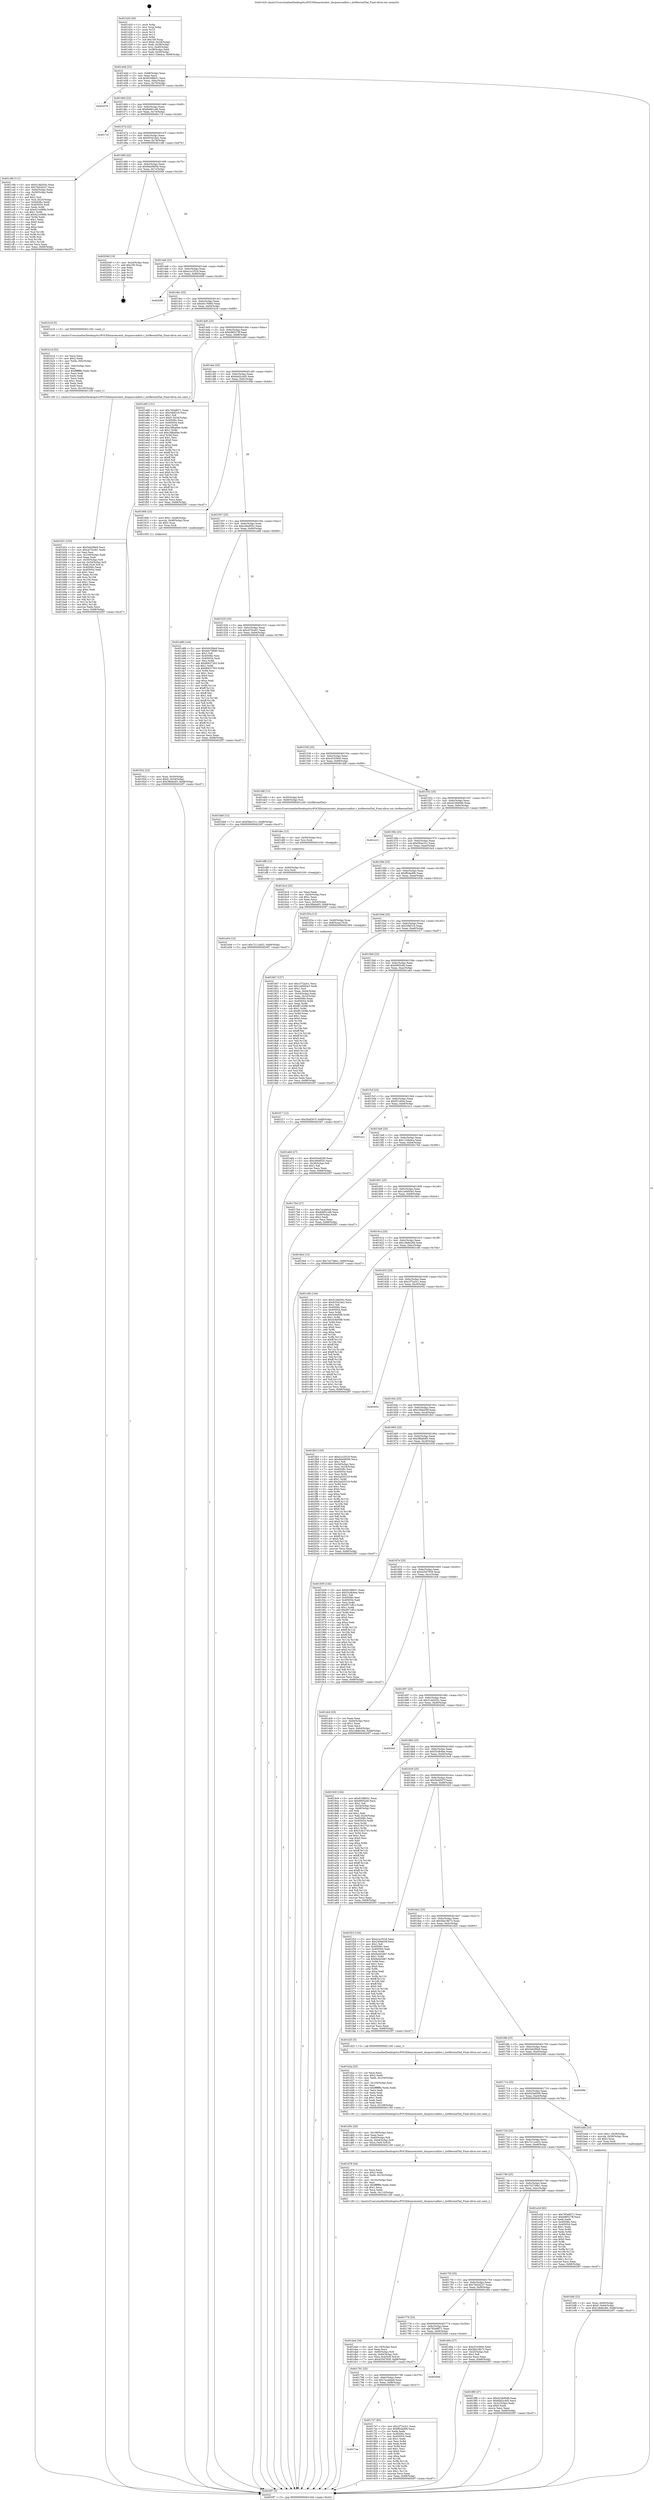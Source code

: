 digraph "0x401420" {
  label = "0x401420 (/mnt/c/Users/mathe/Desktop/tcc/POCII/binaries/extr_disquesrcadlist.c_listRewindTail_Final-ollvm.out::main(0))"
  labelloc = "t"
  node[shape=record]

  Entry [label="",width=0.3,height=0.3,shape=circle,fillcolor=black,style=filled]
  "0x40144d" [label="{
     0x40144d [23]\l
     | [instrs]\l
     &nbsp;&nbsp;0x40144d \<+3\>: mov -0x68(%rbp),%eax\l
     &nbsp;&nbsp;0x401450 \<+2\>: mov %eax,%ecx\l
     &nbsp;&nbsp;0x401452 \<+6\>: sub $0x8108fe51,%ecx\l
     &nbsp;&nbsp;0x401458 \<+3\>: mov %eax,-0x6c(%rbp)\l
     &nbsp;&nbsp;0x40145b \<+3\>: mov %ecx,-0x70(%rbp)\l
     &nbsp;&nbsp;0x40145e \<+6\>: je 0000000000402078 \<main+0xc58\>\l
  }"]
  "0x402078" [label="{
     0x402078\l
  }", style=dashed]
  "0x401464" [label="{
     0x401464 [22]\l
     | [instrs]\l
     &nbsp;&nbsp;0x401464 \<+5\>: jmp 0000000000401469 \<main+0x49\>\l
     &nbsp;&nbsp;0x401469 \<+3\>: mov -0x6c(%rbp),%eax\l
     &nbsp;&nbsp;0x40146c \<+5\>: sub $0x8dd91cd6,%eax\l
     &nbsp;&nbsp;0x401471 \<+3\>: mov %eax,-0x74(%rbp)\l
     &nbsp;&nbsp;0x401474 \<+6\>: je 00000000004017cf \<main+0x3af\>\l
  }"]
  Exit [label="",width=0.3,height=0.3,shape=circle,fillcolor=black,style=filled,peripheries=2]
  "0x4017cf" [label="{
     0x4017cf\l
  }", style=dashed]
  "0x40147a" [label="{
     0x40147a [22]\l
     | [instrs]\l
     &nbsp;&nbsp;0x40147a \<+5\>: jmp 000000000040147f \<main+0x5f\>\l
     &nbsp;&nbsp;0x40147f \<+3\>: mov -0x6c(%rbp),%eax\l
     &nbsp;&nbsp;0x401482 \<+5\>: sub $0x933416e2,%eax\l
     &nbsp;&nbsp;0x401487 \<+3\>: mov %eax,-0x78(%rbp)\l
     &nbsp;&nbsp;0x40148a \<+6\>: je 0000000000401c9b \<main+0x87b\>\l
  }"]
  "0x401e04" [label="{
     0x401e04 [12]\l
     | [instrs]\l
     &nbsp;&nbsp;0x401e04 \<+7\>: movl $0x7211a452,-0x68(%rbp)\l
     &nbsp;&nbsp;0x401e0b \<+5\>: jmp 00000000004020f7 \<main+0xcd7\>\l
  }"]
  "0x401c9b" [label="{
     0x401c9b [111]\l
     | [instrs]\l
     &nbsp;&nbsp;0x401c9b \<+5\>: mov $0x51dd205c,%eax\l
     &nbsp;&nbsp;0x401ca0 \<+5\>: mov $0x76d2d227,%ecx\l
     &nbsp;&nbsp;0x401ca5 \<+3\>: mov -0x64(%rbp),%edx\l
     &nbsp;&nbsp;0x401ca8 \<+3\>: cmp -0x58(%rbp),%edx\l
     &nbsp;&nbsp;0x401cab \<+4\>: setl %sil\l
     &nbsp;&nbsp;0x401caf \<+4\>: and $0x1,%sil\l
     &nbsp;&nbsp;0x401cb3 \<+4\>: mov %sil,-0x25(%rbp)\l
     &nbsp;&nbsp;0x401cb7 \<+7\>: mov 0x40506c,%edx\l
     &nbsp;&nbsp;0x401cbe \<+7\>: mov 0x405054,%edi\l
     &nbsp;&nbsp;0x401cc5 \<+3\>: mov %edx,%r8d\l
     &nbsp;&nbsp;0x401cc8 \<+7\>: sub $0x421e089b,%r8d\l
     &nbsp;&nbsp;0x401ccf \<+4\>: sub $0x1,%r8d\l
     &nbsp;&nbsp;0x401cd3 \<+7\>: add $0x421e089b,%r8d\l
     &nbsp;&nbsp;0x401cda \<+4\>: imul %r8d,%edx\l
     &nbsp;&nbsp;0x401cde \<+3\>: and $0x1,%edx\l
     &nbsp;&nbsp;0x401ce1 \<+3\>: cmp $0x0,%edx\l
     &nbsp;&nbsp;0x401ce4 \<+4\>: sete %sil\l
     &nbsp;&nbsp;0x401ce8 \<+3\>: cmp $0xa,%edi\l
     &nbsp;&nbsp;0x401ceb \<+4\>: setl %r9b\l
     &nbsp;&nbsp;0x401cef \<+3\>: mov %sil,%r10b\l
     &nbsp;&nbsp;0x401cf2 \<+3\>: and %r9b,%r10b\l
     &nbsp;&nbsp;0x401cf5 \<+3\>: xor %r9b,%sil\l
     &nbsp;&nbsp;0x401cf8 \<+3\>: or %sil,%r10b\l
     &nbsp;&nbsp;0x401cfb \<+4\>: test $0x1,%r10b\l
     &nbsp;&nbsp;0x401cff \<+3\>: cmovne %ecx,%eax\l
     &nbsp;&nbsp;0x401d02 \<+3\>: mov %eax,-0x68(%rbp)\l
     &nbsp;&nbsp;0x401d05 \<+5\>: jmp 00000000004020f7 \<main+0xcd7\>\l
  }"]
  "0x401490" [label="{
     0x401490 [22]\l
     | [instrs]\l
     &nbsp;&nbsp;0x401490 \<+5\>: jmp 0000000000401495 \<main+0x75\>\l
     &nbsp;&nbsp;0x401495 \<+3\>: mov -0x6c(%rbp),%eax\l
     &nbsp;&nbsp;0x401498 \<+5\>: sub $0x9da08056,%eax\l
     &nbsp;&nbsp;0x40149d \<+3\>: mov %eax,-0x7c(%rbp)\l
     &nbsp;&nbsp;0x4014a0 \<+6\>: je 0000000000402049 \<main+0xc29\>\l
  }"]
  "0x401df8" [label="{
     0x401df8 [12]\l
     | [instrs]\l
     &nbsp;&nbsp;0x401df8 \<+4\>: mov -0x60(%rbp),%rsi\l
     &nbsp;&nbsp;0x401dfc \<+3\>: mov %rsi,%rdi\l
     &nbsp;&nbsp;0x401dff \<+5\>: call 0000000000401030 \<free@plt\>\l
     | [calls]\l
     &nbsp;&nbsp;0x401030 \{1\} (unknown)\l
  }"]
  "0x402049" [label="{
     0x402049 [19]\l
     | [instrs]\l
     &nbsp;&nbsp;0x402049 \<+3\>: mov -0x24(%rbp),%eax\l
     &nbsp;&nbsp;0x40204c \<+7\>: add $0x100,%rsp\l
     &nbsp;&nbsp;0x402053 \<+1\>: pop %rbx\l
     &nbsp;&nbsp;0x402054 \<+2\>: pop %r12\l
     &nbsp;&nbsp;0x402056 \<+2\>: pop %r14\l
     &nbsp;&nbsp;0x402058 \<+2\>: pop %r15\l
     &nbsp;&nbsp;0x40205a \<+1\>: pop %rbp\l
     &nbsp;&nbsp;0x40205b \<+1\>: ret\l
  }"]
  "0x4014a6" [label="{
     0x4014a6 [22]\l
     | [instrs]\l
     &nbsp;&nbsp;0x4014a6 \<+5\>: jmp 00000000004014ab \<main+0x8b\>\l
     &nbsp;&nbsp;0x4014ab \<+3\>: mov -0x6c(%rbp),%eax\l
     &nbsp;&nbsp;0x4014ae \<+5\>: sub $0xa1a1f318,%eax\l
     &nbsp;&nbsp;0x4014b3 \<+3\>: mov %eax,-0x80(%rbp)\l
     &nbsp;&nbsp;0x4014b6 \<+6\>: je 00000000004020f0 \<main+0xcd0\>\l
  }"]
  "0x401dec" [label="{
     0x401dec [12]\l
     | [instrs]\l
     &nbsp;&nbsp;0x401dec \<+4\>: mov -0x50(%rbp),%rsi\l
     &nbsp;&nbsp;0x401df0 \<+3\>: mov %rsi,%rdi\l
     &nbsp;&nbsp;0x401df3 \<+5\>: call 0000000000401030 \<free@plt\>\l
     | [calls]\l
     &nbsp;&nbsp;0x401030 \{1\} (unknown)\l
  }"]
  "0x4020f0" [label="{
     0x4020f0\l
  }", style=dashed]
  "0x4014bc" [label="{
     0x4014bc [25]\l
     | [instrs]\l
     &nbsp;&nbsp;0x4014bc \<+5\>: jmp 00000000004014c1 \<main+0xa1\>\l
     &nbsp;&nbsp;0x4014c1 \<+3\>: mov -0x6c(%rbp),%eax\l
     &nbsp;&nbsp;0x4014c4 \<+5\>: sub $0xb0c76860,%eax\l
     &nbsp;&nbsp;0x4014c9 \<+6\>: mov %eax,-0x84(%rbp)\l
     &nbsp;&nbsp;0x4014cf \<+6\>: je 0000000000401b18 \<main+0x6f8\>\l
  }"]
  "0x401da4" [label="{
     0x401da4 [34]\l
     | [instrs]\l
     &nbsp;&nbsp;0x401da4 \<+6\>: mov -0x110(%rbp),%ecx\l
     &nbsp;&nbsp;0x401daa \<+3\>: imul %eax,%ecx\l
     &nbsp;&nbsp;0x401dad \<+4\>: mov -0x60(%rbp),%r8\l
     &nbsp;&nbsp;0x401db1 \<+4\>: movslq -0x64(%rbp),%r9\l
     &nbsp;&nbsp;0x401db5 \<+5\>: mov %ecx,0x4(%r8,%r9,8)\l
     &nbsp;&nbsp;0x401dba \<+7\>: movl $0x42047839,-0x68(%rbp)\l
     &nbsp;&nbsp;0x401dc1 \<+5\>: jmp 00000000004020f7 \<main+0xcd7\>\l
  }"]
  "0x401b18" [label="{
     0x401b18 [5]\l
     | [instrs]\l
     &nbsp;&nbsp;0x401b18 \<+5\>: call 0000000000401160 \<next_i\>\l
     | [calls]\l
     &nbsp;&nbsp;0x401160 \{1\} (/mnt/c/Users/mathe/Desktop/tcc/POCII/binaries/extr_disquesrcadlist.c_listRewindTail_Final-ollvm.out::next_i)\l
  }"]
  "0x4014d5" [label="{
     0x4014d5 [25]\l
     | [instrs]\l
     &nbsp;&nbsp;0x4014d5 \<+5\>: jmp 00000000004014da \<main+0xba\>\l
     &nbsp;&nbsp;0x4014da \<+3\>: mov -0x6c(%rbp),%eax\l
     &nbsp;&nbsp;0x4014dd \<+5\>: sub $0xb98527ff,%eax\l
     &nbsp;&nbsp;0x4014e2 \<+6\>: mov %eax,-0x88(%rbp)\l
     &nbsp;&nbsp;0x4014e8 \<+6\>: je 0000000000401e80 \<main+0xa60\>\l
  }"]
  "0x401d78" [label="{
     0x401d78 [44]\l
     | [instrs]\l
     &nbsp;&nbsp;0x401d78 \<+2\>: xor %ecx,%ecx\l
     &nbsp;&nbsp;0x401d7a \<+5\>: mov $0x2,%edx\l
     &nbsp;&nbsp;0x401d7f \<+6\>: mov %edx,-0x10c(%rbp)\l
     &nbsp;&nbsp;0x401d85 \<+1\>: cltd\l
     &nbsp;&nbsp;0x401d86 \<+6\>: mov -0x10c(%rbp),%esi\l
     &nbsp;&nbsp;0x401d8c \<+2\>: idiv %esi\l
     &nbsp;&nbsp;0x401d8e \<+6\>: imul $0xfffffffe,%edx,%edx\l
     &nbsp;&nbsp;0x401d94 \<+3\>: sub $0x1,%ecx\l
     &nbsp;&nbsp;0x401d97 \<+2\>: sub %ecx,%edx\l
     &nbsp;&nbsp;0x401d99 \<+6\>: mov %edx,-0x110(%rbp)\l
     &nbsp;&nbsp;0x401d9f \<+5\>: call 0000000000401160 \<next_i\>\l
     | [calls]\l
     &nbsp;&nbsp;0x401160 \{1\} (/mnt/c/Users/mathe/Desktop/tcc/POCII/binaries/extr_disquesrcadlist.c_listRewindTail_Final-ollvm.out::next_i)\l
  }"]
  "0x401e80" [label="{
     0x401e80 [151]\l
     | [instrs]\l
     &nbsp;&nbsp;0x401e80 \<+5\>: mov $0x783e8071,%eax\l
     &nbsp;&nbsp;0x401e85 \<+5\>: mov $0x54bf319,%ecx\l
     &nbsp;&nbsp;0x401e8a \<+2\>: mov $0x1,%dl\l
     &nbsp;&nbsp;0x401e8c \<+7\>: movl $0x0,-0x34(%rbp)\l
     &nbsp;&nbsp;0x401e93 \<+7\>: mov 0x40506c,%esi\l
     &nbsp;&nbsp;0x401e9a \<+7\>: mov 0x405054,%edi\l
     &nbsp;&nbsp;0x401ea1 \<+3\>: mov %esi,%r8d\l
     &nbsp;&nbsp;0x401ea4 \<+7\>: add $0xc38ba94e,%r8d\l
     &nbsp;&nbsp;0x401eab \<+4\>: sub $0x1,%r8d\l
     &nbsp;&nbsp;0x401eaf \<+7\>: sub $0xc38ba94e,%r8d\l
     &nbsp;&nbsp;0x401eb6 \<+4\>: imul %r8d,%esi\l
     &nbsp;&nbsp;0x401eba \<+3\>: and $0x1,%esi\l
     &nbsp;&nbsp;0x401ebd \<+3\>: cmp $0x0,%esi\l
     &nbsp;&nbsp;0x401ec0 \<+4\>: sete %r9b\l
     &nbsp;&nbsp;0x401ec4 \<+3\>: cmp $0xa,%edi\l
     &nbsp;&nbsp;0x401ec7 \<+4\>: setl %r10b\l
     &nbsp;&nbsp;0x401ecb \<+3\>: mov %r9b,%r11b\l
     &nbsp;&nbsp;0x401ece \<+4\>: xor $0xff,%r11b\l
     &nbsp;&nbsp;0x401ed2 \<+3\>: mov %r10b,%bl\l
     &nbsp;&nbsp;0x401ed5 \<+3\>: xor $0xff,%bl\l
     &nbsp;&nbsp;0x401ed8 \<+3\>: xor $0x0,%dl\l
     &nbsp;&nbsp;0x401edb \<+3\>: mov %r11b,%r14b\l
     &nbsp;&nbsp;0x401ede \<+4\>: and $0x0,%r14b\l
     &nbsp;&nbsp;0x401ee2 \<+3\>: and %dl,%r9b\l
     &nbsp;&nbsp;0x401ee5 \<+3\>: mov %bl,%r15b\l
     &nbsp;&nbsp;0x401ee8 \<+4\>: and $0x0,%r15b\l
     &nbsp;&nbsp;0x401eec \<+3\>: and %dl,%r10b\l
     &nbsp;&nbsp;0x401eef \<+3\>: or %r9b,%r14b\l
     &nbsp;&nbsp;0x401ef2 \<+3\>: or %r10b,%r15b\l
     &nbsp;&nbsp;0x401ef5 \<+3\>: xor %r15b,%r14b\l
     &nbsp;&nbsp;0x401ef8 \<+3\>: or %bl,%r11b\l
     &nbsp;&nbsp;0x401efb \<+4\>: xor $0xff,%r11b\l
     &nbsp;&nbsp;0x401eff \<+3\>: or $0x0,%dl\l
     &nbsp;&nbsp;0x401f02 \<+3\>: and %dl,%r11b\l
     &nbsp;&nbsp;0x401f05 \<+3\>: or %r11b,%r14b\l
     &nbsp;&nbsp;0x401f08 \<+4\>: test $0x1,%r14b\l
     &nbsp;&nbsp;0x401f0c \<+3\>: cmovne %ecx,%eax\l
     &nbsp;&nbsp;0x401f0f \<+3\>: mov %eax,-0x68(%rbp)\l
     &nbsp;&nbsp;0x401f12 \<+5\>: jmp 00000000004020f7 \<main+0xcd7\>\l
  }"]
  "0x4014ee" [label="{
     0x4014ee [25]\l
     | [instrs]\l
     &nbsp;&nbsp;0x4014ee \<+5\>: jmp 00000000004014f3 \<main+0xd3\>\l
     &nbsp;&nbsp;0x4014f3 \<+3\>: mov -0x6c(%rbp),%eax\l
     &nbsp;&nbsp;0x4014f6 \<+5\>: sub $0xbbd2c4d5,%eax\l
     &nbsp;&nbsp;0x4014fb \<+6\>: mov %eax,-0x8c(%rbp)\l
     &nbsp;&nbsp;0x401501 \<+6\>: je 000000000040190b \<main+0x4eb\>\l
  }"]
  "0x401d5e" [label="{
     0x401d5e [26]\l
     | [instrs]\l
     &nbsp;&nbsp;0x401d5e \<+6\>: mov -0x108(%rbp),%ecx\l
     &nbsp;&nbsp;0x401d64 \<+3\>: imul %eax,%ecx\l
     &nbsp;&nbsp;0x401d67 \<+4\>: mov -0x60(%rbp),%r8\l
     &nbsp;&nbsp;0x401d6b \<+4\>: movslq -0x64(%rbp),%r9\l
     &nbsp;&nbsp;0x401d6f \<+4\>: mov %ecx,(%r8,%r9,8)\l
     &nbsp;&nbsp;0x401d73 \<+5\>: call 0000000000401160 \<next_i\>\l
     | [calls]\l
     &nbsp;&nbsp;0x401160 \{1\} (/mnt/c/Users/mathe/Desktop/tcc/POCII/binaries/extr_disquesrcadlist.c_listRewindTail_Final-ollvm.out::next_i)\l
  }"]
  "0x40190b" [label="{
     0x40190b [23]\l
     | [instrs]\l
     &nbsp;&nbsp;0x40190b \<+7\>: movl $0x1,-0x48(%rbp)\l
     &nbsp;&nbsp;0x401912 \<+4\>: movslq -0x48(%rbp),%rax\l
     &nbsp;&nbsp;0x401916 \<+4\>: shl $0x2,%rax\l
     &nbsp;&nbsp;0x40191a \<+3\>: mov %rax,%rdi\l
     &nbsp;&nbsp;0x40191d \<+5\>: call 0000000000401050 \<malloc@plt\>\l
     | [calls]\l
     &nbsp;&nbsp;0x401050 \{1\} (unknown)\l
  }"]
  "0x401507" [label="{
     0x401507 [25]\l
     | [instrs]\l
     &nbsp;&nbsp;0x401507 \<+5\>: jmp 000000000040150c \<main+0xec\>\l
     &nbsp;&nbsp;0x40150c \<+3\>: mov -0x6c(%rbp),%eax\l
     &nbsp;&nbsp;0x40150f \<+5\>: sub $0xc46e855c,%eax\l
     &nbsp;&nbsp;0x401514 \<+6\>: mov %eax,-0x90(%rbp)\l
     &nbsp;&nbsp;0x40151a \<+6\>: je 0000000000401a88 \<main+0x668\>\l
  }"]
  "0x401d2a" [label="{
     0x401d2a [52]\l
     | [instrs]\l
     &nbsp;&nbsp;0x401d2a \<+2\>: xor %ecx,%ecx\l
     &nbsp;&nbsp;0x401d2c \<+5\>: mov $0x2,%edx\l
     &nbsp;&nbsp;0x401d31 \<+6\>: mov %edx,-0x104(%rbp)\l
     &nbsp;&nbsp;0x401d37 \<+1\>: cltd\l
     &nbsp;&nbsp;0x401d38 \<+6\>: mov -0x104(%rbp),%esi\l
     &nbsp;&nbsp;0x401d3e \<+2\>: idiv %esi\l
     &nbsp;&nbsp;0x401d40 \<+6\>: imul $0xfffffffe,%edx,%edx\l
     &nbsp;&nbsp;0x401d46 \<+2\>: mov %ecx,%edi\l
     &nbsp;&nbsp;0x401d48 \<+2\>: sub %edx,%edi\l
     &nbsp;&nbsp;0x401d4a \<+2\>: mov %ecx,%edx\l
     &nbsp;&nbsp;0x401d4c \<+3\>: sub $0x1,%edx\l
     &nbsp;&nbsp;0x401d4f \<+2\>: add %edx,%edi\l
     &nbsp;&nbsp;0x401d51 \<+2\>: sub %edi,%ecx\l
     &nbsp;&nbsp;0x401d53 \<+6\>: mov %ecx,-0x108(%rbp)\l
     &nbsp;&nbsp;0x401d59 \<+5\>: call 0000000000401160 \<next_i\>\l
     | [calls]\l
     &nbsp;&nbsp;0x401160 \{1\} (/mnt/c/Users/mathe/Desktop/tcc/POCII/binaries/extr_disquesrcadlist.c_listRewindTail_Final-ollvm.out::next_i)\l
  }"]
  "0x401a88" [label="{
     0x401a88 [144]\l
     | [instrs]\l
     &nbsp;&nbsp;0x401a88 \<+5\>: mov $0x5d43fde9,%eax\l
     &nbsp;&nbsp;0x401a8d \<+5\>: mov $0xb0c76860,%ecx\l
     &nbsp;&nbsp;0x401a92 \<+2\>: mov $0x1,%dl\l
     &nbsp;&nbsp;0x401a94 \<+7\>: mov 0x40506c,%esi\l
     &nbsp;&nbsp;0x401a9b \<+7\>: mov 0x405054,%edi\l
     &nbsp;&nbsp;0x401aa2 \<+3\>: mov %esi,%r8d\l
     &nbsp;&nbsp;0x401aa5 \<+7\>: add $0x80637363,%r8d\l
     &nbsp;&nbsp;0x401aac \<+4\>: sub $0x1,%r8d\l
     &nbsp;&nbsp;0x401ab0 \<+7\>: sub $0x80637363,%r8d\l
     &nbsp;&nbsp;0x401ab7 \<+4\>: imul %r8d,%esi\l
     &nbsp;&nbsp;0x401abb \<+3\>: and $0x1,%esi\l
     &nbsp;&nbsp;0x401abe \<+3\>: cmp $0x0,%esi\l
     &nbsp;&nbsp;0x401ac1 \<+4\>: sete %r9b\l
     &nbsp;&nbsp;0x401ac5 \<+3\>: cmp $0xa,%edi\l
     &nbsp;&nbsp;0x401ac8 \<+4\>: setl %r10b\l
     &nbsp;&nbsp;0x401acc \<+3\>: mov %r9b,%r11b\l
     &nbsp;&nbsp;0x401acf \<+4\>: xor $0xff,%r11b\l
     &nbsp;&nbsp;0x401ad3 \<+3\>: mov %r10b,%bl\l
     &nbsp;&nbsp;0x401ad6 \<+3\>: xor $0xff,%bl\l
     &nbsp;&nbsp;0x401ad9 \<+3\>: xor $0x1,%dl\l
     &nbsp;&nbsp;0x401adc \<+3\>: mov %r11b,%r14b\l
     &nbsp;&nbsp;0x401adf \<+4\>: and $0xff,%r14b\l
     &nbsp;&nbsp;0x401ae3 \<+3\>: and %dl,%r9b\l
     &nbsp;&nbsp;0x401ae6 \<+3\>: mov %bl,%r15b\l
     &nbsp;&nbsp;0x401ae9 \<+4\>: and $0xff,%r15b\l
     &nbsp;&nbsp;0x401aed \<+3\>: and %dl,%r10b\l
     &nbsp;&nbsp;0x401af0 \<+3\>: or %r9b,%r14b\l
     &nbsp;&nbsp;0x401af3 \<+3\>: or %r10b,%r15b\l
     &nbsp;&nbsp;0x401af6 \<+3\>: xor %r15b,%r14b\l
     &nbsp;&nbsp;0x401af9 \<+3\>: or %bl,%r11b\l
     &nbsp;&nbsp;0x401afc \<+4\>: xor $0xff,%r11b\l
     &nbsp;&nbsp;0x401b00 \<+3\>: or $0x1,%dl\l
     &nbsp;&nbsp;0x401b03 \<+3\>: and %dl,%r11b\l
     &nbsp;&nbsp;0x401b06 \<+3\>: or %r11b,%r14b\l
     &nbsp;&nbsp;0x401b09 \<+4\>: test $0x1,%r14b\l
     &nbsp;&nbsp;0x401b0d \<+3\>: cmovne %ecx,%eax\l
     &nbsp;&nbsp;0x401b10 \<+3\>: mov %eax,-0x68(%rbp)\l
     &nbsp;&nbsp;0x401b13 \<+5\>: jmp 00000000004020f7 \<main+0xcd7\>\l
  }"]
  "0x401520" [label="{
     0x401520 [25]\l
     | [instrs]\l
     &nbsp;&nbsp;0x401520 \<+5\>: jmp 0000000000401525 \<main+0x105\>\l
     &nbsp;&nbsp;0x401525 \<+3\>: mov -0x6c(%rbp),%eax\l
     &nbsp;&nbsp;0x401528 \<+5\>: sub $0xcb70ce61,%eax\l
     &nbsp;&nbsp;0x40152d \<+6\>: mov %eax,-0x94(%rbp)\l
     &nbsp;&nbsp;0x401533 \<+6\>: je 0000000000401bb8 \<main+0x798\>\l
  }"]
  "0x401bf4" [label="{
     0x401bf4 [23]\l
     | [instrs]\l
     &nbsp;&nbsp;0x401bf4 \<+4\>: mov %rax,-0x60(%rbp)\l
     &nbsp;&nbsp;0x401bf8 \<+7\>: movl $0x0,-0x64(%rbp)\l
     &nbsp;&nbsp;0x401bff \<+7\>: movl $0x1db8e28d,-0x68(%rbp)\l
     &nbsp;&nbsp;0x401c06 \<+5\>: jmp 00000000004020f7 \<main+0xcd7\>\l
  }"]
  "0x401bb8" [label="{
     0x401bb8 [12]\l
     | [instrs]\l
     &nbsp;&nbsp;0x401bb8 \<+7\>: movl $0xf3bec31c,-0x68(%rbp)\l
     &nbsp;&nbsp;0x401bbf \<+5\>: jmp 00000000004020f7 \<main+0xcd7\>\l
  }"]
  "0x401539" [label="{
     0x401539 [25]\l
     | [instrs]\l
     &nbsp;&nbsp;0x401539 \<+5\>: jmp 000000000040153e \<main+0x11e\>\l
     &nbsp;&nbsp;0x40153e \<+3\>: mov -0x6c(%rbp),%eax\l
     &nbsp;&nbsp;0x401541 \<+5\>: sub $0xcf103940,%eax\l
     &nbsp;&nbsp;0x401546 \<+6\>: mov %eax,-0x98(%rbp)\l
     &nbsp;&nbsp;0x40154c \<+6\>: je 0000000000401ddf \<main+0x9bf\>\l
  }"]
  "0x401b51" [label="{
     0x401b51 [103]\l
     | [instrs]\l
     &nbsp;&nbsp;0x401b51 \<+5\>: mov $0x5d43fde9,%ecx\l
     &nbsp;&nbsp;0x401b56 \<+5\>: mov $0xcb70ce61,%edx\l
     &nbsp;&nbsp;0x401b5b \<+2\>: xor %esi,%esi\l
     &nbsp;&nbsp;0x401b5d \<+6\>: mov -0x100(%rbp),%edi\l
     &nbsp;&nbsp;0x401b63 \<+3\>: imul %eax,%edi\l
     &nbsp;&nbsp;0x401b66 \<+4\>: mov -0x50(%rbp),%r8\l
     &nbsp;&nbsp;0x401b6a \<+4\>: movslq -0x54(%rbp),%r9\l
     &nbsp;&nbsp;0x401b6e \<+4\>: mov %edi,(%r8,%r9,4)\l
     &nbsp;&nbsp;0x401b72 \<+7\>: mov 0x40506c,%eax\l
     &nbsp;&nbsp;0x401b79 \<+7\>: mov 0x405054,%edi\l
     &nbsp;&nbsp;0x401b80 \<+3\>: sub $0x1,%esi\l
     &nbsp;&nbsp;0x401b83 \<+3\>: mov %eax,%r10d\l
     &nbsp;&nbsp;0x401b86 \<+3\>: add %esi,%r10d\l
     &nbsp;&nbsp;0x401b89 \<+4\>: imul %r10d,%eax\l
     &nbsp;&nbsp;0x401b8d \<+3\>: and $0x1,%eax\l
     &nbsp;&nbsp;0x401b90 \<+3\>: cmp $0x0,%eax\l
     &nbsp;&nbsp;0x401b93 \<+4\>: sete %r11b\l
     &nbsp;&nbsp;0x401b97 \<+3\>: cmp $0xa,%edi\l
     &nbsp;&nbsp;0x401b9a \<+3\>: setl %bl\l
     &nbsp;&nbsp;0x401b9d \<+3\>: mov %r11b,%r14b\l
     &nbsp;&nbsp;0x401ba0 \<+3\>: and %bl,%r14b\l
     &nbsp;&nbsp;0x401ba3 \<+3\>: xor %bl,%r11b\l
     &nbsp;&nbsp;0x401ba6 \<+3\>: or %r11b,%r14b\l
     &nbsp;&nbsp;0x401ba9 \<+4\>: test $0x1,%r14b\l
     &nbsp;&nbsp;0x401bad \<+3\>: cmovne %edx,%ecx\l
     &nbsp;&nbsp;0x401bb0 \<+3\>: mov %ecx,-0x68(%rbp)\l
     &nbsp;&nbsp;0x401bb3 \<+5\>: jmp 00000000004020f7 \<main+0xcd7\>\l
  }"]
  "0x401ddf" [label="{
     0x401ddf [13]\l
     | [instrs]\l
     &nbsp;&nbsp;0x401ddf \<+4\>: mov -0x50(%rbp),%rdi\l
     &nbsp;&nbsp;0x401de3 \<+4\>: mov -0x60(%rbp),%rsi\l
     &nbsp;&nbsp;0x401de7 \<+5\>: call 0000000000401240 \<listRewindTail\>\l
     | [calls]\l
     &nbsp;&nbsp;0x401240 \{1\} (/mnt/c/Users/mathe/Desktop/tcc/POCII/binaries/extr_disquesrcadlist.c_listRewindTail_Final-ollvm.out::listRewindTail)\l
  }"]
  "0x401552" [label="{
     0x401552 [25]\l
     | [instrs]\l
     &nbsp;&nbsp;0x401552 \<+5\>: jmp 0000000000401557 \<main+0x137\>\l
     &nbsp;&nbsp;0x401557 \<+3\>: mov -0x6c(%rbp),%eax\l
     &nbsp;&nbsp;0x40155a \<+5\>: sub $0xd226d0d9,%eax\l
     &nbsp;&nbsp;0x40155f \<+6\>: mov %eax,-0x9c(%rbp)\l
     &nbsp;&nbsp;0x401565 \<+6\>: je 0000000000401e10 \<main+0x9f0\>\l
  }"]
  "0x401b1d" [label="{
     0x401b1d [52]\l
     | [instrs]\l
     &nbsp;&nbsp;0x401b1d \<+2\>: xor %ecx,%ecx\l
     &nbsp;&nbsp;0x401b1f \<+5\>: mov $0x2,%edx\l
     &nbsp;&nbsp;0x401b24 \<+6\>: mov %edx,-0xfc(%rbp)\l
     &nbsp;&nbsp;0x401b2a \<+1\>: cltd\l
     &nbsp;&nbsp;0x401b2b \<+6\>: mov -0xfc(%rbp),%esi\l
     &nbsp;&nbsp;0x401b31 \<+2\>: idiv %esi\l
     &nbsp;&nbsp;0x401b33 \<+6\>: imul $0xfffffffe,%edx,%edx\l
     &nbsp;&nbsp;0x401b39 \<+2\>: mov %ecx,%edi\l
     &nbsp;&nbsp;0x401b3b \<+2\>: sub %edx,%edi\l
     &nbsp;&nbsp;0x401b3d \<+2\>: mov %ecx,%edx\l
     &nbsp;&nbsp;0x401b3f \<+3\>: sub $0x1,%edx\l
     &nbsp;&nbsp;0x401b42 \<+2\>: add %edx,%edi\l
     &nbsp;&nbsp;0x401b44 \<+2\>: sub %edi,%ecx\l
     &nbsp;&nbsp;0x401b46 \<+6\>: mov %ecx,-0x100(%rbp)\l
     &nbsp;&nbsp;0x401b4c \<+5\>: call 0000000000401160 \<next_i\>\l
     | [calls]\l
     &nbsp;&nbsp;0x401160 \{1\} (/mnt/c/Users/mathe/Desktop/tcc/POCII/binaries/extr_disquesrcadlist.c_listRewindTail_Final-ollvm.out::next_i)\l
  }"]
  "0x401e10" [label="{
     0x401e10\l
  }", style=dashed]
  "0x40156b" [label="{
     0x40156b [25]\l
     | [instrs]\l
     &nbsp;&nbsp;0x40156b \<+5\>: jmp 0000000000401570 \<main+0x150\>\l
     &nbsp;&nbsp;0x401570 \<+3\>: mov -0x6c(%rbp),%eax\l
     &nbsp;&nbsp;0x401573 \<+5\>: sub $0xf3bec31c,%eax\l
     &nbsp;&nbsp;0x401578 \<+6\>: mov %eax,-0xa0(%rbp)\l
     &nbsp;&nbsp;0x40157e \<+6\>: je 0000000000401bc4 \<main+0x7a4\>\l
  }"]
  "0x401922" [label="{
     0x401922 [23]\l
     | [instrs]\l
     &nbsp;&nbsp;0x401922 \<+4\>: mov %rax,-0x50(%rbp)\l
     &nbsp;&nbsp;0x401926 \<+7\>: movl $0x0,-0x54(%rbp)\l
     &nbsp;&nbsp;0x40192d \<+7\>: movl $0x3fbbbdf3,-0x68(%rbp)\l
     &nbsp;&nbsp;0x401934 \<+5\>: jmp 00000000004020f7 \<main+0xcd7\>\l
  }"]
  "0x401bc4" [label="{
     0x401bc4 [25]\l
     | [instrs]\l
     &nbsp;&nbsp;0x401bc4 \<+2\>: xor %eax,%eax\l
     &nbsp;&nbsp;0x401bc6 \<+3\>: mov -0x54(%rbp),%ecx\l
     &nbsp;&nbsp;0x401bc9 \<+3\>: sub $0x1,%eax\l
     &nbsp;&nbsp;0x401bcc \<+2\>: sub %eax,%ecx\l
     &nbsp;&nbsp;0x401bce \<+3\>: mov %ecx,-0x54(%rbp)\l
     &nbsp;&nbsp;0x401bd1 \<+7\>: movl $0x3fbbbdf3,-0x68(%rbp)\l
     &nbsp;&nbsp;0x401bd8 \<+5\>: jmp 00000000004020f7 \<main+0xcd7\>\l
  }"]
  "0x401584" [label="{
     0x401584 [25]\l
     | [instrs]\l
     &nbsp;&nbsp;0x401584 \<+5\>: jmp 0000000000401589 \<main+0x169\>\l
     &nbsp;&nbsp;0x401589 \<+3\>: mov -0x6c(%rbp),%eax\l
     &nbsp;&nbsp;0x40158c \<+5\>: sub $0xff2dad06,%eax\l
     &nbsp;&nbsp;0x401591 \<+6\>: mov %eax,-0xa4(%rbp)\l
     &nbsp;&nbsp;0x401597 \<+6\>: je 000000000040183a \<main+0x41a\>\l
  }"]
  "0x401847" [label="{
     0x401847 [157]\l
     | [instrs]\l
     &nbsp;&nbsp;0x401847 \<+5\>: mov $0x1f72a3c1,%ecx\l
     &nbsp;&nbsp;0x40184c \<+5\>: mov $0x1a9493e3,%edx\l
     &nbsp;&nbsp;0x401851 \<+3\>: mov $0x1,%sil\l
     &nbsp;&nbsp;0x401854 \<+3\>: mov %eax,-0x44(%rbp)\l
     &nbsp;&nbsp;0x401857 \<+3\>: mov -0x44(%rbp),%eax\l
     &nbsp;&nbsp;0x40185a \<+3\>: mov %eax,-0x2c(%rbp)\l
     &nbsp;&nbsp;0x40185d \<+7\>: mov 0x40506c,%eax\l
     &nbsp;&nbsp;0x401864 \<+8\>: mov 0x405054,%r8d\l
     &nbsp;&nbsp;0x40186c \<+3\>: mov %eax,%r9d\l
     &nbsp;&nbsp;0x40186f \<+7\>: add $0xff11838b,%r9d\l
     &nbsp;&nbsp;0x401876 \<+4\>: sub $0x1,%r9d\l
     &nbsp;&nbsp;0x40187a \<+7\>: sub $0xff11838b,%r9d\l
     &nbsp;&nbsp;0x401881 \<+4\>: imul %r9d,%eax\l
     &nbsp;&nbsp;0x401885 \<+3\>: and $0x1,%eax\l
     &nbsp;&nbsp;0x401888 \<+3\>: cmp $0x0,%eax\l
     &nbsp;&nbsp;0x40188b \<+4\>: sete %r10b\l
     &nbsp;&nbsp;0x40188f \<+4\>: cmp $0xa,%r8d\l
     &nbsp;&nbsp;0x401893 \<+4\>: setl %r11b\l
     &nbsp;&nbsp;0x401897 \<+3\>: mov %r10b,%bl\l
     &nbsp;&nbsp;0x40189a \<+3\>: xor $0xff,%bl\l
     &nbsp;&nbsp;0x40189d \<+3\>: mov %r11b,%r14b\l
     &nbsp;&nbsp;0x4018a0 \<+4\>: xor $0xff,%r14b\l
     &nbsp;&nbsp;0x4018a4 \<+4\>: xor $0x0,%sil\l
     &nbsp;&nbsp;0x4018a8 \<+3\>: mov %bl,%r15b\l
     &nbsp;&nbsp;0x4018ab \<+4\>: and $0x0,%r15b\l
     &nbsp;&nbsp;0x4018af \<+3\>: and %sil,%r10b\l
     &nbsp;&nbsp;0x4018b2 \<+3\>: mov %r14b,%r12b\l
     &nbsp;&nbsp;0x4018b5 \<+4\>: and $0x0,%r12b\l
     &nbsp;&nbsp;0x4018b9 \<+3\>: and %sil,%r11b\l
     &nbsp;&nbsp;0x4018bc \<+3\>: or %r10b,%r15b\l
     &nbsp;&nbsp;0x4018bf \<+3\>: or %r11b,%r12b\l
     &nbsp;&nbsp;0x4018c2 \<+3\>: xor %r12b,%r15b\l
     &nbsp;&nbsp;0x4018c5 \<+3\>: or %r14b,%bl\l
     &nbsp;&nbsp;0x4018c8 \<+3\>: xor $0xff,%bl\l
     &nbsp;&nbsp;0x4018cb \<+4\>: or $0x0,%sil\l
     &nbsp;&nbsp;0x4018cf \<+3\>: and %sil,%bl\l
     &nbsp;&nbsp;0x4018d2 \<+3\>: or %bl,%r15b\l
     &nbsp;&nbsp;0x4018d5 \<+4\>: test $0x1,%r15b\l
     &nbsp;&nbsp;0x4018d9 \<+3\>: cmovne %edx,%ecx\l
     &nbsp;&nbsp;0x4018dc \<+3\>: mov %ecx,-0x68(%rbp)\l
     &nbsp;&nbsp;0x4018df \<+5\>: jmp 00000000004020f7 \<main+0xcd7\>\l
  }"]
  "0x40183a" [label="{
     0x40183a [13]\l
     | [instrs]\l
     &nbsp;&nbsp;0x40183a \<+4\>: mov -0x40(%rbp),%rax\l
     &nbsp;&nbsp;0x40183e \<+4\>: mov 0x8(%rax),%rdi\l
     &nbsp;&nbsp;0x401842 \<+5\>: call 0000000000401060 \<atoi@plt\>\l
     | [calls]\l
     &nbsp;&nbsp;0x401060 \{1\} (unknown)\l
  }"]
  "0x40159d" [label="{
     0x40159d [25]\l
     | [instrs]\l
     &nbsp;&nbsp;0x40159d \<+5\>: jmp 00000000004015a2 \<main+0x182\>\l
     &nbsp;&nbsp;0x4015a2 \<+3\>: mov -0x6c(%rbp),%eax\l
     &nbsp;&nbsp;0x4015a5 \<+5\>: sub $0x54bf319,%eax\l
     &nbsp;&nbsp;0x4015aa \<+6\>: mov %eax,-0xa8(%rbp)\l
     &nbsp;&nbsp;0x4015b0 \<+6\>: je 0000000000401f17 \<main+0xaf7\>\l
  }"]
  "0x4017aa" [label="{
     0x4017aa\l
  }", style=dashed]
  "0x401f17" [label="{
     0x401f17 [12]\l
     | [instrs]\l
     &nbsp;&nbsp;0x401f17 \<+7\>: movl $0x5b4f267f,-0x68(%rbp)\l
     &nbsp;&nbsp;0x401f1e \<+5\>: jmp 00000000004020f7 \<main+0xcd7\>\l
  }"]
  "0x4015b6" [label="{
     0x4015b6 [25]\l
     | [instrs]\l
     &nbsp;&nbsp;0x4015b6 \<+5\>: jmp 00000000004015bb \<main+0x19b\>\l
     &nbsp;&nbsp;0x4015bb \<+3\>: mov -0x6c(%rbp),%eax\l
     &nbsp;&nbsp;0x4015be \<+5\>: sub $0x6905cdd,%eax\l
     &nbsp;&nbsp;0x4015c3 \<+6\>: mov %eax,-0xac(%rbp)\l
     &nbsp;&nbsp;0x4015c9 \<+6\>: je 0000000000401a6d \<main+0x64d\>\l
  }"]
  "0x4017e7" [label="{
     0x4017e7 [83]\l
     | [instrs]\l
     &nbsp;&nbsp;0x4017e7 \<+5\>: mov $0x1f72a3c1,%eax\l
     &nbsp;&nbsp;0x4017ec \<+5\>: mov $0xff2dad06,%ecx\l
     &nbsp;&nbsp;0x4017f1 \<+2\>: xor %edx,%edx\l
     &nbsp;&nbsp;0x4017f3 \<+7\>: mov 0x40506c,%esi\l
     &nbsp;&nbsp;0x4017fa \<+7\>: mov 0x405054,%edi\l
     &nbsp;&nbsp;0x401801 \<+3\>: sub $0x1,%edx\l
     &nbsp;&nbsp;0x401804 \<+3\>: mov %esi,%r8d\l
     &nbsp;&nbsp;0x401807 \<+3\>: add %edx,%r8d\l
     &nbsp;&nbsp;0x40180a \<+4\>: imul %r8d,%esi\l
     &nbsp;&nbsp;0x40180e \<+3\>: and $0x1,%esi\l
     &nbsp;&nbsp;0x401811 \<+3\>: cmp $0x0,%esi\l
     &nbsp;&nbsp;0x401814 \<+4\>: sete %r9b\l
     &nbsp;&nbsp;0x401818 \<+3\>: cmp $0xa,%edi\l
     &nbsp;&nbsp;0x40181b \<+4\>: setl %r10b\l
     &nbsp;&nbsp;0x40181f \<+3\>: mov %r9b,%r11b\l
     &nbsp;&nbsp;0x401822 \<+3\>: and %r10b,%r11b\l
     &nbsp;&nbsp;0x401825 \<+3\>: xor %r10b,%r9b\l
     &nbsp;&nbsp;0x401828 \<+3\>: or %r9b,%r11b\l
     &nbsp;&nbsp;0x40182b \<+4\>: test $0x1,%r11b\l
     &nbsp;&nbsp;0x40182f \<+3\>: cmovne %ecx,%eax\l
     &nbsp;&nbsp;0x401832 \<+3\>: mov %eax,-0x68(%rbp)\l
     &nbsp;&nbsp;0x401835 \<+5\>: jmp 00000000004020f7 \<main+0xcd7\>\l
  }"]
  "0x401a6d" [label="{
     0x401a6d [27]\l
     | [instrs]\l
     &nbsp;&nbsp;0x401a6d \<+5\>: mov $0x643ed209,%eax\l
     &nbsp;&nbsp;0x401a72 \<+5\>: mov $0xc46e855c,%ecx\l
     &nbsp;&nbsp;0x401a77 \<+3\>: mov -0x26(%rbp),%dl\l
     &nbsp;&nbsp;0x401a7a \<+3\>: test $0x1,%dl\l
     &nbsp;&nbsp;0x401a7d \<+3\>: cmovne %ecx,%eax\l
     &nbsp;&nbsp;0x401a80 \<+3\>: mov %eax,-0x68(%rbp)\l
     &nbsp;&nbsp;0x401a83 \<+5\>: jmp 00000000004020f7 \<main+0xcd7\>\l
  }"]
  "0x4015cf" [label="{
     0x4015cf [25]\l
     | [instrs]\l
     &nbsp;&nbsp;0x4015cf \<+5\>: jmp 00000000004015d4 \<main+0x1b4\>\l
     &nbsp;&nbsp;0x4015d4 \<+3\>: mov -0x6c(%rbp),%eax\l
     &nbsp;&nbsp;0x4015d7 \<+5\>: sub $0xf31493a,%eax\l
     &nbsp;&nbsp;0x4015dc \<+6\>: mov %eax,-0xb0(%rbp)\l
     &nbsp;&nbsp;0x4015e2 \<+6\>: je 0000000000401e1c \<main+0x9fc\>\l
  }"]
  "0x401791" [label="{
     0x401791 [25]\l
     | [instrs]\l
     &nbsp;&nbsp;0x401791 \<+5\>: jmp 0000000000401796 \<main+0x376\>\l
     &nbsp;&nbsp;0x401796 \<+3\>: mov -0x6c(%rbp),%eax\l
     &nbsp;&nbsp;0x401799 \<+5\>: sub $0x7acab6ed,%eax\l
     &nbsp;&nbsp;0x40179e \<+6\>: mov %eax,-0xf8(%rbp)\l
     &nbsp;&nbsp;0x4017a4 \<+6\>: je 00000000004017e7 \<main+0x3c7\>\l
  }"]
  "0x401e1c" [label="{
     0x401e1c\l
  }", style=dashed]
  "0x4015e8" [label="{
     0x4015e8 [25]\l
     | [instrs]\l
     &nbsp;&nbsp;0x4015e8 \<+5\>: jmp 00000000004015ed \<main+0x1cd\>\l
     &nbsp;&nbsp;0x4015ed \<+3\>: mov -0x6c(%rbp),%eax\l
     &nbsp;&nbsp;0x4015f0 \<+5\>: sub $0x115dedca,%eax\l
     &nbsp;&nbsp;0x4015f5 \<+6\>: mov %eax,-0xb4(%rbp)\l
     &nbsp;&nbsp;0x4015fb \<+6\>: je 00000000004017b4 \<main+0x394\>\l
  }"]
  "0x4020dd" [label="{
     0x4020dd\l
  }", style=dashed]
  "0x4017b4" [label="{
     0x4017b4 [27]\l
     | [instrs]\l
     &nbsp;&nbsp;0x4017b4 \<+5\>: mov $0x7acab6ed,%eax\l
     &nbsp;&nbsp;0x4017b9 \<+5\>: mov $0x8dd91cd6,%ecx\l
     &nbsp;&nbsp;0x4017be \<+3\>: mov -0x30(%rbp),%edx\l
     &nbsp;&nbsp;0x4017c1 \<+3\>: cmp $0x2,%edx\l
     &nbsp;&nbsp;0x4017c4 \<+3\>: cmovne %ecx,%eax\l
     &nbsp;&nbsp;0x4017c7 \<+3\>: mov %eax,-0x68(%rbp)\l
     &nbsp;&nbsp;0x4017ca \<+5\>: jmp 00000000004020f7 \<main+0xcd7\>\l
  }"]
  "0x401601" [label="{
     0x401601 [25]\l
     | [instrs]\l
     &nbsp;&nbsp;0x401601 \<+5\>: jmp 0000000000401606 \<main+0x1e6\>\l
     &nbsp;&nbsp;0x401606 \<+3\>: mov -0x6c(%rbp),%eax\l
     &nbsp;&nbsp;0x401609 \<+5\>: sub $0x1a9493e3,%eax\l
     &nbsp;&nbsp;0x40160e \<+6\>: mov %eax,-0xb8(%rbp)\l
     &nbsp;&nbsp;0x401614 \<+6\>: je 00000000004018e4 \<main+0x4c4\>\l
  }"]
  "0x4020f7" [label="{
     0x4020f7 [5]\l
     | [instrs]\l
     &nbsp;&nbsp;0x4020f7 \<+5\>: jmp 000000000040144d \<main+0x2d\>\l
  }"]
  "0x401420" [label="{
     0x401420 [45]\l
     | [instrs]\l
     &nbsp;&nbsp;0x401420 \<+1\>: push %rbp\l
     &nbsp;&nbsp;0x401421 \<+3\>: mov %rsp,%rbp\l
     &nbsp;&nbsp;0x401424 \<+2\>: push %r15\l
     &nbsp;&nbsp;0x401426 \<+2\>: push %r14\l
     &nbsp;&nbsp;0x401428 \<+2\>: push %r12\l
     &nbsp;&nbsp;0x40142a \<+1\>: push %rbx\l
     &nbsp;&nbsp;0x40142b \<+7\>: sub $0x100,%rsp\l
     &nbsp;&nbsp;0x401432 \<+7\>: movl $0x0,-0x34(%rbp)\l
     &nbsp;&nbsp;0x401439 \<+3\>: mov %edi,-0x38(%rbp)\l
     &nbsp;&nbsp;0x40143c \<+4\>: mov %rsi,-0x40(%rbp)\l
     &nbsp;&nbsp;0x401440 \<+3\>: mov -0x38(%rbp),%edi\l
     &nbsp;&nbsp;0x401443 \<+3\>: mov %edi,-0x30(%rbp)\l
     &nbsp;&nbsp;0x401446 \<+7\>: movl $0x115dedca,-0x68(%rbp)\l
  }"]
  "0x401778" [label="{
     0x401778 [25]\l
     | [instrs]\l
     &nbsp;&nbsp;0x401778 \<+5\>: jmp 000000000040177d \<main+0x35d\>\l
     &nbsp;&nbsp;0x40177d \<+3\>: mov -0x6c(%rbp),%eax\l
     &nbsp;&nbsp;0x401780 \<+5\>: sub $0x783e8071,%eax\l
     &nbsp;&nbsp;0x401785 \<+6\>: mov %eax,-0xf4(%rbp)\l
     &nbsp;&nbsp;0x40178b \<+6\>: je 00000000004020dd \<main+0xcbd\>\l
  }"]
  "0x4018e4" [label="{
     0x4018e4 [12]\l
     | [instrs]\l
     &nbsp;&nbsp;0x4018e4 \<+7\>: movl $0x742748e1,-0x68(%rbp)\l
     &nbsp;&nbsp;0x4018eb \<+5\>: jmp 00000000004020f7 \<main+0xcd7\>\l
  }"]
  "0x40161a" [label="{
     0x40161a [25]\l
     | [instrs]\l
     &nbsp;&nbsp;0x40161a \<+5\>: jmp 000000000040161f \<main+0x1ff\>\l
     &nbsp;&nbsp;0x40161f \<+3\>: mov -0x6c(%rbp),%eax\l
     &nbsp;&nbsp;0x401622 \<+5\>: sub $0x1db8e28d,%eax\l
     &nbsp;&nbsp;0x401627 \<+6\>: mov %eax,-0xbc(%rbp)\l
     &nbsp;&nbsp;0x40162d \<+6\>: je 0000000000401c0b \<main+0x7eb\>\l
  }"]
  "0x401d0a" [label="{
     0x401d0a [27]\l
     | [instrs]\l
     &nbsp;&nbsp;0x401d0a \<+5\>: mov $0xcf103940,%eax\l
     &nbsp;&nbsp;0x401d0f \<+5\>: mov $0x5bb18b73,%ecx\l
     &nbsp;&nbsp;0x401d14 \<+3\>: mov -0x25(%rbp),%dl\l
     &nbsp;&nbsp;0x401d17 \<+3\>: test $0x1,%dl\l
     &nbsp;&nbsp;0x401d1a \<+3\>: cmovne %ecx,%eax\l
     &nbsp;&nbsp;0x401d1d \<+3\>: mov %eax,-0x68(%rbp)\l
     &nbsp;&nbsp;0x401d20 \<+5\>: jmp 00000000004020f7 \<main+0xcd7\>\l
  }"]
  "0x401c0b" [label="{
     0x401c0b [144]\l
     | [instrs]\l
     &nbsp;&nbsp;0x401c0b \<+5\>: mov $0x51dd205c,%eax\l
     &nbsp;&nbsp;0x401c10 \<+5\>: mov $0x933416e2,%ecx\l
     &nbsp;&nbsp;0x401c15 \<+2\>: mov $0x1,%dl\l
     &nbsp;&nbsp;0x401c17 \<+7\>: mov 0x40506c,%esi\l
     &nbsp;&nbsp;0x401c1e \<+7\>: mov 0x405054,%edi\l
     &nbsp;&nbsp;0x401c25 \<+3\>: mov %esi,%r8d\l
     &nbsp;&nbsp;0x401c28 \<+7\>: sub $0x5c6ef5f8,%r8d\l
     &nbsp;&nbsp;0x401c2f \<+4\>: sub $0x1,%r8d\l
     &nbsp;&nbsp;0x401c33 \<+7\>: add $0x5c6ef5f8,%r8d\l
     &nbsp;&nbsp;0x401c3a \<+4\>: imul %r8d,%esi\l
     &nbsp;&nbsp;0x401c3e \<+3\>: and $0x1,%esi\l
     &nbsp;&nbsp;0x401c41 \<+3\>: cmp $0x0,%esi\l
     &nbsp;&nbsp;0x401c44 \<+4\>: sete %r9b\l
     &nbsp;&nbsp;0x401c48 \<+3\>: cmp $0xa,%edi\l
     &nbsp;&nbsp;0x401c4b \<+4\>: setl %r10b\l
     &nbsp;&nbsp;0x401c4f \<+3\>: mov %r9b,%r11b\l
     &nbsp;&nbsp;0x401c52 \<+4\>: xor $0xff,%r11b\l
     &nbsp;&nbsp;0x401c56 \<+3\>: mov %r10b,%bl\l
     &nbsp;&nbsp;0x401c59 \<+3\>: xor $0xff,%bl\l
     &nbsp;&nbsp;0x401c5c \<+3\>: xor $0x1,%dl\l
     &nbsp;&nbsp;0x401c5f \<+3\>: mov %r11b,%r14b\l
     &nbsp;&nbsp;0x401c62 \<+4\>: and $0xff,%r14b\l
     &nbsp;&nbsp;0x401c66 \<+3\>: and %dl,%r9b\l
     &nbsp;&nbsp;0x401c69 \<+3\>: mov %bl,%r15b\l
     &nbsp;&nbsp;0x401c6c \<+4\>: and $0xff,%r15b\l
     &nbsp;&nbsp;0x401c70 \<+3\>: and %dl,%r10b\l
     &nbsp;&nbsp;0x401c73 \<+3\>: or %r9b,%r14b\l
     &nbsp;&nbsp;0x401c76 \<+3\>: or %r10b,%r15b\l
     &nbsp;&nbsp;0x401c79 \<+3\>: xor %r15b,%r14b\l
     &nbsp;&nbsp;0x401c7c \<+3\>: or %bl,%r11b\l
     &nbsp;&nbsp;0x401c7f \<+4\>: xor $0xff,%r11b\l
     &nbsp;&nbsp;0x401c83 \<+3\>: or $0x1,%dl\l
     &nbsp;&nbsp;0x401c86 \<+3\>: and %dl,%r11b\l
     &nbsp;&nbsp;0x401c89 \<+3\>: or %r11b,%r14b\l
     &nbsp;&nbsp;0x401c8c \<+4\>: test $0x1,%r14b\l
     &nbsp;&nbsp;0x401c90 \<+3\>: cmovne %ecx,%eax\l
     &nbsp;&nbsp;0x401c93 \<+3\>: mov %eax,-0x68(%rbp)\l
     &nbsp;&nbsp;0x401c96 \<+5\>: jmp 00000000004020f7 \<main+0xcd7\>\l
  }"]
  "0x401633" [label="{
     0x401633 [25]\l
     | [instrs]\l
     &nbsp;&nbsp;0x401633 \<+5\>: jmp 0000000000401638 \<main+0x218\>\l
     &nbsp;&nbsp;0x401638 \<+3\>: mov -0x6c(%rbp),%eax\l
     &nbsp;&nbsp;0x40163b \<+5\>: sub $0x1f72a3c1,%eax\l
     &nbsp;&nbsp;0x401640 \<+6\>: mov %eax,-0xc0(%rbp)\l
     &nbsp;&nbsp;0x401646 \<+6\>: je 000000000040205c \<main+0xc3c\>\l
  }"]
  "0x40175f" [label="{
     0x40175f [25]\l
     | [instrs]\l
     &nbsp;&nbsp;0x40175f \<+5\>: jmp 0000000000401764 \<main+0x344\>\l
     &nbsp;&nbsp;0x401764 \<+3\>: mov -0x6c(%rbp),%eax\l
     &nbsp;&nbsp;0x401767 \<+5\>: sub $0x76d2d227,%eax\l
     &nbsp;&nbsp;0x40176c \<+6\>: mov %eax,-0xf0(%rbp)\l
     &nbsp;&nbsp;0x401772 \<+6\>: je 0000000000401d0a \<main+0x8ea\>\l
  }"]
  "0x40205c" [label="{
     0x40205c\l
  }", style=dashed]
  "0x40164c" [label="{
     0x40164c [25]\l
     | [instrs]\l
     &nbsp;&nbsp;0x40164c \<+5\>: jmp 0000000000401651 \<main+0x231\>\l
     &nbsp;&nbsp;0x401651 \<+3\>: mov -0x6c(%rbp),%eax\l
     &nbsp;&nbsp;0x401654 \<+5\>: sub $0x240bd35f,%eax\l
     &nbsp;&nbsp;0x401659 \<+6\>: mov %eax,-0xc4(%rbp)\l
     &nbsp;&nbsp;0x40165f \<+6\>: je 0000000000401fb3 \<main+0xb93\>\l
  }"]
  "0x4018f0" [label="{
     0x4018f0 [27]\l
     | [instrs]\l
     &nbsp;&nbsp;0x4018f0 \<+5\>: mov $0xd226d0d9,%eax\l
     &nbsp;&nbsp;0x4018f5 \<+5\>: mov $0xbbd2c4d5,%ecx\l
     &nbsp;&nbsp;0x4018fa \<+3\>: mov -0x2c(%rbp),%edx\l
     &nbsp;&nbsp;0x4018fd \<+3\>: cmp $0x0,%edx\l
     &nbsp;&nbsp;0x401900 \<+3\>: cmove %ecx,%eax\l
     &nbsp;&nbsp;0x401903 \<+3\>: mov %eax,-0x68(%rbp)\l
     &nbsp;&nbsp;0x401906 \<+5\>: jmp 00000000004020f7 \<main+0xcd7\>\l
  }"]
  "0x401fb3" [label="{
     0x401fb3 [150]\l
     | [instrs]\l
     &nbsp;&nbsp;0x401fb3 \<+5\>: mov $0xa1a1f318,%eax\l
     &nbsp;&nbsp;0x401fb8 \<+5\>: mov $0x9da08056,%ecx\l
     &nbsp;&nbsp;0x401fbd \<+2\>: mov $0x1,%dl\l
     &nbsp;&nbsp;0x401fbf \<+3\>: mov -0x34(%rbp),%esi\l
     &nbsp;&nbsp;0x401fc2 \<+3\>: mov %esi,-0x24(%rbp)\l
     &nbsp;&nbsp;0x401fc5 \<+7\>: mov 0x40506c,%esi\l
     &nbsp;&nbsp;0x401fcc \<+7\>: mov 0x405054,%edi\l
     &nbsp;&nbsp;0x401fd3 \<+3\>: mov %esi,%r8d\l
     &nbsp;&nbsp;0x401fd6 \<+7\>: sub $0x2ad20219,%r8d\l
     &nbsp;&nbsp;0x401fdd \<+4\>: sub $0x1,%r8d\l
     &nbsp;&nbsp;0x401fe1 \<+7\>: add $0x2ad20219,%r8d\l
     &nbsp;&nbsp;0x401fe8 \<+4\>: imul %r8d,%esi\l
     &nbsp;&nbsp;0x401fec \<+3\>: and $0x1,%esi\l
     &nbsp;&nbsp;0x401fef \<+3\>: cmp $0x0,%esi\l
     &nbsp;&nbsp;0x401ff2 \<+4\>: sete %r9b\l
     &nbsp;&nbsp;0x401ff6 \<+3\>: cmp $0xa,%edi\l
     &nbsp;&nbsp;0x401ff9 \<+4\>: setl %r10b\l
     &nbsp;&nbsp;0x401ffd \<+3\>: mov %r9b,%r11b\l
     &nbsp;&nbsp;0x402000 \<+4\>: xor $0xff,%r11b\l
     &nbsp;&nbsp;0x402004 \<+3\>: mov %r10b,%bl\l
     &nbsp;&nbsp;0x402007 \<+3\>: xor $0xff,%bl\l
     &nbsp;&nbsp;0x40200a \<+3\>: xor $0x0,%dl\l
     &nbsp;&nbsp;0x40200d \<+3\>: mov %r11b,%r14b\l
     &nbsp;&nbsp;0x402010 \<+4\>: and $0x0,%r14b\l
     &nbsp;&nbsp;0x402014 \<+3\>: and %dl,%r9b\l
     &nbsp;&nbsp;0x402017 \<+3\>: mov %bl,%r15b\l
     &nbsp;&nbsp;0x40201a \<+4\>: and $0x0,%r15b\l
     &nbsp;&nbsp;0x40201e \<+3\>: and %dl,%r10b\l
     &nbsp;&nbsp;0x402021 \<+3\>: or %r9b,%r14b\l
     &nbsp;&nbsp;0x402024 \<+3\>: or %r10b,%r15b\l
     &nbsp;&nbsp;0x402027 \<+3\>: xor %r15b,%r14b\l
     &nbsp;&nbsp;0x40202a \<+3\>: or %bl,%r11b\l
     &nbsp;&nbsp;0x40202d \<+4\>: xor $0xff,%r11b\l
     &nbsp;&nbsp;0x402031 \<+3\>: or $0x0,%dl\l
     &nbsp;&nbsp;0x402034 \<+3\>: and %dl,%r11b\l
     &nbsp;&nbsp;0x402037 \<+3\>: or %r11b,%r14b\l
     &nbsp;&nbsp;0x40203a \<+4\>: test $0x1,%r14b\l
     &nbsp;&nbsp;0x40203e \<+3\>: cmovne %ecx,%eax\l
     &nbsp;&nbsp;0x402041 \<+3\>: mov %eax,-0x68(%rbp)\l
     &nbsp;&nbsp;0x402044 \<+5\>: jmp 00000000004020f7 \<main+0xcd7\>\l
  }"]
  "0x401665" [label="{
     0x401665 [25]\l
     | [instrs]\l
     &nbsp;&nbsp;0x401665 \<+5\>: jmp 000000000040166a \<main+0x24a\>\l
     &nbsp;&nbsp;0x40166a \<+3\>: mov -0x6c(%rbp),%eax\l
     &nbsp;&nbsp;0x40166d \<+5\>: sub $0x3fbbbdf3,%eax\l
     &nbsp;&nbsp;0x401672 \<+6\>: mov %eax,-0xc8(%rbp)\l
     &nbsp;&nbsp;0x401678 \<+6\>: je 0000000000401939 \<main+0x519\>\l
  }"]
  "0x401746" [label="{
     0x401746 [25]\l
     | [instrs]\l
     &nbsp;&nbsp;0x401746 \<+5\>: jmp 000000000040174b \<main+0x32b\>\l
     &nbsp;&nbsp;0x40174b \<+3\>: mov -0x6c(%rbp),%eax\l
     &nbsp;&nbsp;0x40174e \<+5\>: sub $0x742748e1,%eax\l
     &nbsp;&nbsp;0x401753 \<+6\>: mov %eax,-0xec(%rbp)\l
     &nbsp;&nbsp;0x401759 \<+6\>: je 00000000004018f0 \<main+0x4d0\>\l
  }"]
  "0x401939" [label="{
     0x401939 [144]\l
     | [instrs]\l
     &nbsp;&nbsp;0x401939 \<+5\>: mov $0x8108fe51,%eax\l
     &nbsp;&nbsp;0x40193e \<+5\>: mov $0x53c8c6ee,%ecx\l
     &nbsp;&nbsp;0x401943 \<+2\>: mov $0x1,%dl\l
     &nbsp;&nbsp;0x401945 \<+7\>: mov 0x40506c,%esi\l
     &nbsp;&nbsp;0x40194c \<+7\>: mov 0x405054,%edi\l
     &nbsp;&nbsp;0x401953 \<+3\>: mov %esi,%r8d\l
     &nbsp;&nbsp;0x401956 \<+7\>: sub $0x9571ff12,%r8d\l
     &nbsp;&nbsp;0x40195d \<+4\>: sub $0x1,%r8d\l
     &nbsp;&nbsp;0x401961 \<+7\>: add $0x9571ff12,%r8d\l
     &nbsp;&nbsp;0x401968 \<+4\>: imul %r8d,%esi\l
     &nbsp;&nbsp;0x40196c \<+3\>: and $0x1,%esi\l
     &nbsp;&nbsp;0x40196f \<+3\>: cmp $0x0,%esi\l
     &nbsp;&nbsp;0x401972 \<+4\>: sete %r9b\l
     &nbsp;&nbsp;0x401976 \<+3\>: cmp $0xa,%edi\l
     &nbsp;&nbsp;0x401979 \<+4\>: setl %r10b\l
     &nbsp;&nbsp;0x40197d \<+3\>: mov %r9b,%r11b\l
     &nbsp;&nbsp;0x401980 \<+4\>: xor $0xff,%r11b\l
     &nbsp;&nbsp;0x401984 \<+3\>: mov %r10b,%bl\l
     &nbsp;&nbsp;0x401987 \<+3\>: xor $0xff,%bl\l
     &nbsp;&nbsp;0x40198a \<+3\>: xor $0x0,%dl\l
     &nbsp;&nbsp;0x40198d \<+3\>: mov %r11b,%r14b\l
     &nbsp;&nbsp;0x401990 \<+4\>: and $0x0,%r14b\l
     &nbsp;&nbsp;0x401994 \<+3\>: and %dl,%r9b\l
     &nbsp;&nbsp;0x401997 \<+3\>: mov %bl,%r15b\l
     &nbsp;&nbsp;0x40199a \<+4\>: and $0x0,%r15b\l
     &nbsp;&nbsp;0x40199e \<+3\>: and %dl,%r10b\l
     &nbsp;&nbsp;0x4019a1 \<+3\>: or %r9b,%r14b\l
     &nbsp;&nbsp;0x4019a4 \<+3\>: or %r10b,%r15b\l
     &nbsp;&nbsp;0x4019a7 \<+3\>: xor %r15b,%r14b\l
     &nbsp;&nbsp;0x4019aa \<+3\>: or %bl,%r11b\l
     &nbsp;&nbsp;0x4019ad \<+4\>: xor $0xff,%r11b\l
     &nbsp;&nbsp;0x4019b1 \<+3\>: or $0x0,%dl\l
     &nbsp;&nbsp;0x4019b4 \<+3\>: and %dl,%r11b\l
     &nbsp;&nbsp;0x4019b7 \<+3\>: or %r11b,%r14b\l
     &nbsp;&nbsp;0x4019ba \<+4\>: test $0x1,%r14b\l
     &nbsp;&nbsp;0x4019be \<+3\>: cmovne %ecx,%eax\l
     &nbsp;&nbsp;0x4019c1 \<+3\>: mov %eax,-0x68(%rbp)\l
     &nbsp;&nbsp;0x4019c4 \<+5\>: jmp 00000000004020f7 \<main+0xcd7\>\l
  }"]
  "0x40167e" [label="{
     0x40167e [25]\l
     | [instrs]\l
     &nbsp;&nbsp;0x40167e \<+5\>: jmp 0000000000401683 \<main+0x263\>\l
     &nbsp;&nbsp;0x401683 \<+3\>: mov -0x6c(%rbp),%eax\l
     &nbsp;&nbsp;0x401686 \<+5\>: sub $0x42047839,%eax\l
     &nbsp;&nbsp;0x40168b \<+6\>: mov %eax,-0xcc(%rbp)\l
     &nbsp;&nbsp;0x401691 \<+6\>: je 0000000000401dc6 \<main+0x9a6\>\l
  }"]
  "0x401e2d" [label="{
     0x401e2d [83]\l
     | [instrs]\l
     &nbsp;&nbsp;0x401e2d \<+5\>: mov $0x783e8071,%eax\l
     &nbsp;&nbsp;0x401e32 \<+5\>: mov $0xb98527ff,%ecx\l
     &nbsp;&nbsp;0x401e37 \<+2\>: xor %edx,%edx\l
     &nbsp;&nbsp;0x401e39 \<+7\>: mov 0x40506c,%esi\l
     &nbsp;&nbsp;0x401e40 \<+7\>: mov 0x405054,%edi\l
     &nbsp;&nbsp;0x401e47 \<+3\>: sub $0x1,%edx\l
     &nbsp;&nbsp;0x401e4a \<+3\>: mov %esi,%r8d\l
     &nbsp;&nbsp;0x401e4d \<+3\>: add %edx,%r8d\l
     &nbsp;&nbsp;0x401e50 \<+4\>: imul %r8d,%esi\l
     &nbsp;&nbsp;0x401e54 \<+3\>: and $0x1,%esi\l
     &nbsp;&nbsp;0x401e57 \<+3\>: cmp $0x0,%esi\l
     &nbsp;&nbsp;0x401e5a \<+4\>: sete %r9b\l
     &nbsp;&nbsp;0x401e5e \<+3\>: cmp $0xa,%edi\l
     &nbsp;&nbsp;0x401e61 \<+4\>: setl %r10b\l
     &nbsp;&nbsp;0x401e65 \<+3\>: mov %r9b,%r11b\l
     &nbsp;&nbsp;0x401e68 \<+3\>: and %r10b,%r11b\l
     &nbsp;&nbsp;0x401e6b \<+3\>: xor %r10b,%r9b\l
     &nbsp;&nbsp;0x401e6e \<+3\>: or %r9b,%r11b\l
     &nbsp;&nbsp;0x401e71 \<+4\>: test $0x1,%r11b\l
     &nbsp;&nbsp;0x401e75 \<+3\>: cmovne %ecx,%eax\l
     &nbsp;&nbsp;0x401e78 \<+3\>: mov %eax,-0x68(%rbp)\l
     &nbsp;&nbsp;0x401e7b \<+5\>: jmp 00000000004020f7 \<main+0xcd7\>\l
  }"]
  "0x401dc6" [label="{
     0x401dc6 [25]\l
     | [instrs]\l
     &nbsp;&nbsp;0x401dc6 \<+2\>: xor %eax,%eax\l
     &nbsp;&nbsp;0x401dc8 \<+3\>: mov -0x64(%rbp),%ecx\l
     &nbsp;&nbsp;0x401dcb \<+3\>: sub $0x1,%eax\l
     &nbsp;&nbsp;0x401dce \<+2\>: sub %eax,%ecx\l
     &nbsp;&nbsp;0x401dd0 \<+3\>: mov %ecx,-0x64(%rbp)\l
     &nbsp;&nbsp;0x401dd3 \<+7\>: movl $0x1db8e28d,-0x68(%rbp)\l
     &nbsp;&nbsp;0x401dda \<+5\>: jmp 00000000004020f7 \<main+0xcd7\>\l
  }"]
  "0x401697" [label="{
     0x401697 [25]\l
     | [instrs]\l
     &nbsp;&nbsp;0x401697 \<+5\>: jmp 000000000040169c \<main+0x27c\>\l
     &nbsp;&nbsp;0x40169c \<+3\>: mov -0x6c(%rbp),%eax\l
     &nbsp;&nbsp;0x40169f \<+5\>: sub $0x51dd205c,%eax\l
     &nbsp;&nbsp;0x4016a4 \<+6\>: mov %eax,-0xd0(%rbp)\l
     &nbsp;&nbsp;0x4016aa \<+6\>: je 00000000004020d1 \<main+0xcb1\>\l
  }"]
  "0x40172d" [label="{
     0x40172d [25]\l
     | [instrs]\l
     &nbsp;&nbsp;0x40172d \<+5\>: jmp 0000000000401732 \<main+0x312\>\l
     &nbsp;&nbsp;0x401732 \<+3\>: mov -0x6c(%rbp),%eax\l
     &nbsp;&nbsp;0x401735 \<+5\>: sub $0x7211a452,%eax\l
     &nbsp;&nbsp;0x40173a \<+6\>: mov %eax,-0xe8(%rbp)\l
     &nbsp;&nbsp;0x401740 \<+6\>: je 0000000000401e2d \<main+0xa0d\>\l
  }"]
  "0x4020d1" [label="{
     0x4020d1\l
  }", style=dashed]
  "0x4016b0" [label="{
     0x4016b0 [25]\l
     | [instrs]\l
     &nbsp;&nbsp;0x4016b0 \<+5\>: jmp 00000000004016b5 \<main+0x295\>\l
     &nbsp;&nbsp;0x4016b5 \<+3\>: mov -0x6c(%rbp),%eax\l
     &nbsp;&nbsp;0x4016b8 \<+5\>: sub $0x53c8c6ee,%eax\l
     &nbsp;&nbsp;0x4016bd \<+6\>: mov %eax,-0xd4(%rbp)\l
     &nbsp;&nbsp;0x4016c3 \<+6\>: je 00000000004019c9 \<main+0x5a9\>\l
  }"]
  "0x401bdd" [label="{
     0x401bdd [23]\l
     | [instrs]\l
     &nbsp;&nbsp;0x401bdd \<+7\>: movl $0x1,-0x58(%rbp)\l
     &nbsp;&nbsp;0x401be4 \<+4\>: movslq -0x58(%rbp),%rax\l
     &nbsp;&nbsp;0x401be8 \<+4\>: shl $0x3,%rax\l
     &nbsp;&nbsp;0x401bec \<+3\>: mov %rax,%rdi\l
     &nbsp;&nbsp;0x401bef \<+5\>: call 0000000000401050 \<malloc@plt\>\l
     | [calls]\l
     &nbsp;&nbsp;0x401050 \{1\} (unknown)\l
  }"]
  "0x4019c9" [label="{
     0x4019c9 [164]\l
     | [instrs]\l
     &nbsp;&nbsp;0x4019c9 \<+5\>: mov $0x8108fe51,%eax\l
     &nbsp;&nbsp;0x4019ce \<+5\>: mov $0x6905cdd,%ecx\l
     &nbsp;&nbsp;0x4019d3 \<+2\>: mov $0x1,%dl\l
     &nbsp;&nbsp;0x4019d5 \<+3\>: mov -0x54(%rbp),%esi\l
     &nbsp;&nbsp;0x4019d8 \<+3\>: cmp -0x48(%rbp),%esi\l
     &nbsp;&nbsp;0x4019db \<+4\>: setl %dil\l
     &nbsp;&nbsp;0x4019df \<+4\>: and $0x1,%dil\l
     &nbsp;&nbsp;0x4019e3 \<+4\>: mov %dil,-0x26(%rbp)\l
     &nbsp;&nbsp;0x4019e7 \<+7\>: mov 0x40506c,%esi\l
     &nbsp;&nbsp;0x4019ee \<+8\>: mov 0x405054,%r8d\l
     &nbsp;&nbsp;0x4019f6 \<+3\>: mov %esi,%r9d\l
     &nbsp;&nbsp;0x4019f9 \<+7\>: add $0x318c2743,%r9d\l
     &nbsp;&nbsp;0x401a00 \<+4\>: sub $0x1,%r9d\l
     &nbsp;&nbsp;0x401a04 \<+7\>: sub $0x318c2743,%r9d\l
     &nbsp;&nbsp;0x401a0b \<+4\>: imul %r9d,%esi\l
     &nbsp;&nbsp;0x401a0f \<+3\>: and $0x1,%esi\l
     &nbsp;&nbsp;0x401a12 \<+3\>: cmp $0x0,%esi\l
     &nbsp;&nbsp;0x401a15 \<+4\>: sete %dil\l
     &nbsp;&nbsp;0x401a19 \<+4\>: cmp $0xa,%r8d\l
     &nbsp;&nbsp;0x401a1d \<+4\>: setl %r10b\l
     &nbsp;&nbsp;0x401a21 \<+3\>: mov %dil,%r11b\l
     &nbsp;&nbsp;0x401a24 \<+4\>: xor $0xff,%r11b\l
     &nbsp;&nbsp;0x401a28 \<+3\>: mov %r10b,%bl\l
     &nbsp;&nbsp;0x401a2b \<+3\>: xor $0xff,%bl\l
     &nbsp;&nbsp;0x401a2e \<+3\>: xor $0x1,%dl\l
     &nbsp;&nbsp;0x401a31 \<+3\>: mov %r11b,%r14b\l
     &nbsp;&nbsp;0x401a34 \<+4\>: and $0xff,%r14b\l
     &nbsp;&nbsp;0x401a38 \<+3\>: and %dl,%dil\l
     &nbsp;&nbsp;0x401a3b \<+3\>: mov %bl,%r15b\l
     &nbsp;&nbsp;0x401a3e \<+4\>: and $0xff,%r15b\l
     &nbsp;&nbsp;0x401a42 \<+3\>: and %dl,%r10b\l
     &nbsp;&nbsp;0x401a45 \<+3\>: or %dil,%r14b\l
     &nbsp;&nbsp;0x401a48 \<+3\>: or %r10b,%r15b\l
     &nbsp;&nbsp;0x401a4b \<+3\>: xor %r15b,%r14b\l
     &nbsp;&nbsp;0x401a4e \<+3\>: or %bl,%r11b\l
     &nbsp;&nbsp;0x401a51 \<+4\>: xor $0xff,%r11b\l
     &nbsp;&nbsp;0x401a55 \<+3\>: or $0x1,%dl\l
     &nbsp;&nbsp;0x401a58 \<+3\>: and %dl,%r11b\l
     &nbsp;&nbsp;0x401a5b \<+3\>: or %r11b,%r14b\l
     &nbsp;&nbsp;0x401a5e \<+4\>: test $0x1,%r14b\l
     &nbsp;&nbsp;0x401a62 \<+3\>: cmovne %ecx,%eax\l
     &nbsp;&nbsp;0x401a65 \<+3\>: mov %eax,-0x68(%rbp)\l
     &nbsp;&nbsp;0x401a68 \<+5\>: jmp 00000000004020f7 \<main+0xcd7\>\l
  }"]
  "0x4016c9" [label="{
     0x4016c9 [25]\l
     | [instrs]\l
     &nbsp;&nbsp;0x4016c9 \<+5\>: jmp 00000000004016ce \<main+0x2ae\>\l
     &nbsp;&nbsp;0x4016ce \<+3\>: mov -0x6c(%rbp),%eax\l
     &nbsp;&nbsp;0x4016d1 \<+5\>: sub $0x5b4f267f,%eax\l
     &nbsp;&nbsp;0x4016d6 \<+6\>: mov %eax,-0xd8(%rbp)\l
     &nbsp;&nbsp;0x4016dc \<+6\>: je 0000000000401f23 \<main+0xb03\>\l
  }"]
  "0x401714" [label="{
     0x401714 [25]\l
     | [instrs]\l
     &nbsp;&nbsp;0x401714 \<+5\>: jmp 0000000000401719 \<main+0x2f9\>\l
     &nbsp;&nbsp;0x401719 \<+3\>: mov -0x6c(%rbp),%eax\l
     &nbsp;&nbsp;0x40171c \<+5\>: sub $0x643ed209,%eax\l
     &nbsp;&nbsp;0x401721 \<+6\>: mov %eax,-0xe4(%rbp)\l
     &nbsp;&nbsp;0x401727 \<+6\>: je 0000000000401bdd \<main+0x7bd\>\l
  }"]
  "0x401f23" [label="{
     0x401f23 [144]\l
     | [instrs]\l
     &nbsp;&nbsp;0x401f23 \<+5\>: mov $0xa1a1f318,%eax\l
     &nbsp;&nbsp;0x401f28 \<+5\>: mov $0x240bd35f,%ecx\l
     &nbsp;&nbsp;0x401f2d \<+2\>: mov $0x1,%dl\l
     &nbsp;&nbsp;0x401f2f \<+7\>: mov 0x40506c,%esi\l
     &nbsp;&nbsp;0x401f36 \<+7\>: mov 0x405054,%edi\l
     &nbsp;&nbsp;0x401f3d \<+3\>: mov %esi,%r8d\l
     &nbsp;&nbsp;0x401f40 \<+7\>: add $0x9a4d3d67,%r8d\l
     &nbsp;&nbsp;0x401f47 \<+4\>: sub $0x1,%r8d\l
     &nbsp;&nbsp;0x401f4b \<+7\>: sub $0x9a4d3d67,%r8d\l
     &nbsp;&nbsp;0x401f52 \<+4\>: imul %r8d,%esi\l
     &nbsp;&nbsp;0x401f56 \<+3\>: and $0x1,%esi\l
     &nbsp;&nbsp;0x401f59 \<+3\>: cmp $0x0,%esi\l
     &nbsp;&nbsp;0x401f5c \<+4\>: sete %r9b\l
     &nbsp;&nbsp;0x401f60 \<+3\>: cmp $0xa,%edi\l
     &nbsp;&nbsp;0x401f63 \<+4\>: setl %r10b\l
     &nbsp;&nbsp;0x401f67 \<+3\>: mov %r9b,%r11b\l
     &nbsp;&nbsp;0x401f6a \<+4\>: xor $0xff,%r11b\l
     &nbsp;&nbsp;0x401f6e \<+3\>: mov %r10b,%bl\l
     &nbsp;&nbsp;0x401f71 \<+3\>: xor $0xff,%bl\l
     &nbsp;&nbsp;0x401f74 \<+3\>: xor $0x0,%dl\l
     &nbsp;&nbsp;0x401f77 \<+3\>: mov %r11b,%r14b\l
     &nbsp;&nbsp;0x401f7a \<+4\>: and $0x0,%r14b\l
     &nbsp;&nbsp;0x401f7e \<+3\>: and %dl,%r9b\l
     &nbsp;&nbsp;0x401f81 \<+3\>: mov %bl,%r15b\l
     &nbsp;&nbsp;0x401f84 \<+4\>: and $0x0,%r15b\l
     &nbsp;&nbsp;0x401f88 \<+3\>: and %dl,%r10b\l
     &nbsp;&nbsp;0x401f8b \<+3\>: or %r9b,%r14b\l
     &nbsp;&nbsp;0x401f8e \<+3\>: or %r10b,%r15b\l
     &nbsp;&nbsp;0x401f91 \<+3\>: xor %r15b,%r14b\l
     &nbsp;&nbsp;0x401f94 \<+3\>: or %bl,%r11b\l
     &nbsp;&nbsp;0x401f97 \<+4\>: xor $0xff,%r11b\l
     &nbsp;&nbsp;0x401f9b \<+3\>: or $0x0,%dl\l
     &nbsp;&nbsp;0x401f9e \<+3\>: and %dl,%r11b\l
     &nbsp;&nbsp;0x401fa1 \<+3\>: or %r11b,%r14b\l
     &nbsp;&nbsp;0x401fa4 \<+4\>: test $0x1,%r14b\l
     &nbsp;&nbsp;0x401fa8 \<+3\>: cmovne %ecx,%eax\l
     &nbsp;&nbsp;0x401fab \<+3\>: mov %eax,-0x68(%rbp)\l
     &nbsp;&nbsp;0x401fae \<+5\>: jmp 00000000004020f7 \<main+0xcd7\>\l
  }"]
  "0x4016e2" [label="{
     0x4016e2 [25]\l
     | [instrs]\l
     &nbsp;&nbsp;0x4016e2 \<+5\>: jmp 00000000004016e7 \<main+0x2c7\>\l
     &nbsp;&nbsp;0x4016e7 \<+3\>: mov -0x6c(%rbp),%eax\l
     &nbsp;&nbsp;0x4016ea \<+5\>: sub $0x5bb18b73,%eax\l
     &nbsp;&nbsp;0x4016ef \<+6\>: mov %eax,-0xdc(%rbp)\l
     &nbsp;&nbsp;0x4016f5 \<+6\>: je 0000000000401d25 \<main+0x905\>\l
  }"]
  "0x402084" [label="{
     0x402084\l
  }", style=dashed]
  "0x401d25" [label="{
     0x401d25 [5]\l
     | [instrs]\l
     &nbsp;&nbsp;0x401d25 \<+5\>: call 0000000000401160 \<next_i\>\l
     | [calls]\l
     &nbsp;&nbsp;0x401160 \{1\} (/mnt/c/Users/mathe/Desktop/tcc/POCII/binaries/extr_disquesrcadlist.c_listRewindTail_Final-ollvm.out::next_i)\l
  }"]
  "0x4016fb" [label="{
     0x4016fb [25]\l
     | [instrs]\l
     &nbsp;&nbsp;0x4016fb \<+5\>: jmp 0000000000401700 \<main+0x2e0\>\l
     &nbsp;&nbsp;0x401700 \<+3\>: mov -0x6c(%rbp),%eax\l
     &nbsp;&nbsp;0x401703 \<+5\>: sub $0x5d43fde9,%eax\l
     &nbsp;&nbsp;0x401708 \<+6\>: mov %eax,-0xe0(%rbp)\l
     &nbsp;&nbsp;0x40170e \<+6\>: je 0000000000402084 \<main+0xc64\>\l
  }"]
  Entry -> "0x401420" [label=" 1"]
  "0x40144d" -> "0x402078" [label=" 0"]
  "0x40144d" -> "0x401464" [label=" 32"]
  "0x402049" -> Exit [label=" 1"]
  "0x401464" -> "0x4017cf" [label=" 0"]
  "0x401464" -> "0x40147a" [label=" 32"]
  "0x401fb3" -> "0x4020f7" [label=" 1"]
  "0x40147a" -> "0x401c9b" [label=" 2"]
  "0x40147a" -> "0x401490" [label=" 30"]
  "0x401f23" -> "0x4020f7" [label=" 1"]
  "0x401490" -> "0x402049" [label=" 1"]
  "0x401490" -> "0x4014a6" [label=" 29"]
  "0x401f17" -> "0x4020f7" [label=" 1"]
  "0x4014a6" -> "0x4020f0" [label=" 0"]
  "0x4014a6" -> "0x4014bc" [label=" 29"]
  "0x401e80" -> "0x4020f7" [label=" 1"]
  "0x4014bc" -> "0x401b18" [label=" 1"]
  "0x4014bc" -> "0x4014d5" [label=" 28"]
  "0x401e2d" -> "0x4020f7" [label=" 1"]
  "0x4014d5" -> "0x401e80" [label=" 1"]
  "0x4014d5" -> "0x4014ee" [label=" 27"]
  "0x401e04" -> "0x4020f7" [label=" 1"]
  "0x4014ee" -> "0x40190b" [label=" 1"]
  "0x4014ee" -> "0x401507" [label=" 26"]
  "0x401df8" -> "0x401e04" [label=" 1"]
  "0x401507" -> "0x401a88" [label=" 1"]
  "0x401507" -> "0x401520" [label=" 25"]
  "0x401dec" -> "0x401df8" [label=" 1"]
  "0x401520" -> "0x401bb8" [label=" 1"]
  "0x401520" -> "0x401539" [label=" 24"]
  "0x401ddf" -> "0x401dec" [label=" 1"]
  "0x401539" -> "0x401ddf" [label=" 1"]
  "0x401539" -> "0x401552" [label=" 23"]
  "0x401dc6" -> "0x4020f7" [label=" 1"]
  "0x401552" -> "0x401e10" [label=" 0"]
  "0x401552" -> "0x40156b" [label=" 23"]
  "0x401da4" -> "0x4020f7" [label=" 1"]
  "0x40156b" -> "0x401bc4" [label=" 1"]
  "0x40156b" -> "0x401584" [label=" 22"]
  "0x401d78" -> "0x401da4" [label=" 1"]
  "0x401584" -> "0x40183a" [label=" 1"]
  "0x401584" -> "0x40159d" [label=" 21"]
  "0x401d5e" -> "0x401d78" [label=" 1"]
  "0x40159d" -> "0x401f17" [label=" 1"]
  "0x40159d" -> "0x4015b6" [label=" 20"]
  "0x401d2a" -> "0x401d5e" [label=" 1"]
  "0x4015b6" -> "0x401a6d" [label=" 2"]
  "0x4015b6" -> "0x4015cf" [label=" 18"]
  "0x401d25" -> "0x401d2a" [label=" 1"]
  "0x4015cf" -> "0x401e1c" [label=" 0"]
  "0x4015cf" -> "0x4015e8" [label=" 18"]
  "0x401c9b" -> "0x4020f7" [label=" 2"]
  "0x4015e8" -> "0x4017b4" [label=" 1"]
  "0x4015e8" -> "0x401601" [label=" 17"]
  "0x4017b4" -> "0x4020f7" [label=" 1"]
  "0x401420" -> "0x40144d" [label=" 1"]
  "0x4020f7" -> "0x40144d" [label=" 31"]
  "0x401c0b" -> "0x4020f7" [label=" 2"]
  "0x401601" -> "0x4018e4" [label=" 1"]
  "0x401601" -> "0x40161a" [label=" 16"]
  "0x401bdd" -> "0x401bf4" [label=" 1"]
  "0x40161a" -> "0x401c0b" [label=" 2"]
  "0x40161a" -> "0x401633" [label=" 14"]
  "0x401bc4" -> "0x4020f7" [label=" 1"]
  "0x401633" -> "0x40205c" [label=" 0"]
  "0x401633" -> "0x40164c" [label=" 14"]
  "0x401b51" -> "0x4020f7" [label=" 1"]
  "0x40164c" -> "0x401fb3" [label=" 1"]
  "0x40164c" -> "0x401665" [label=" 13"]
  "0x401b1d" -> "0x401b51" [label=" 1"]
  "0x401665" -> "0x401939" [label=" 2"]
  "0x401665" -> "0x40167e" [label=" 11"]
  "0x401a88" -> "0x4020f7" [label=" 1"]
  "0x40167e" -> "0x401dc6" [label=" 1"]
  "0x40167e" -> "0x401697" [label=" 10"]
  "0x401a6d" -> "0x4020f7" [label=" 2"]
  "0x401697" -> "0x4020d1" [label=" 0"]
  "0x401697" -> "0x4016b0" [label=" 10"]
  "0x401939" -> "0x4020f7" [label=" 2"]
  "0x4016b0" -> "0x4019c9" [label=" 2"]
  "0x4016b0" -> "0x4016c9" [label=" 8"]
  "0x401922" -> "0x4020f7" [label=" 1"]
  "0x4016c9" -> "0x401f23" [label=" 1"]
  "0x4016c9" -> "0x4016e2" [label=" 7"]
  "0x4018f0" -> "0x4020f7" [label=" 1"]
  "0x4016e2" -> "0x401d25" [label=" 1"]
  "0x4016e2" -> "0x4016fb" [label=" 6"]
  "0x4018e4" -> "0x4020f7" [label=" 1"]
  "0x4016fb" -> "0x402084" [label=" 0"]
  "0x4016fb" -> "0x401714" [label=" 6"]
  "0x40190b" -> "0x401922" [label=" 1"]
  "0x401714" -> "0x401bdd" [label=" 1"]
  "0x401714" -> "0x40172d" [label=" 5"]
  "0x4019c9" -> "0x4020f7" [label=" 2"]
  "0x40172d" -> "0x401e2d" [label=" 1"]
  "0x40172d" -> "0x401746" [label=" 4"]
  "0x401b18" -> "0x401b1d" [label=" 1"]
  "0x401746" -> "0x4018f0" [label=" 1"]
  "0x401746" -> "0x40175f" [label=" 3"]
  "0x401bb8" -> "0x4020f7" [label=" 1"]
  "0x40175f" -> "0x401d0a" [label=" 2"]
  "0x40175f" -> "0x401778" [label=" 1"]
  "0x401bf4" -> "0x4020f7" [label=" 1"]
  "0x401778" -> "0x4020dd" [label=" 0"]
  "0x401778" -> "0x401791" [label=" 1"]
  "0x401d0a" -> "0x4020f7" [label=" 2"]
  "0x401791" -> "0x4017e7" [label=" 1"]
  "0x401791" -> "0x4017aa" [label=" 0"]
  "0x4017e7" -> "0x4020f7" [label=" 1"]
  "0x40183a" -> "0x401847" [label=" 1"]
  "0x401847" -> "0x4020f7" [label=" 1"]
}
